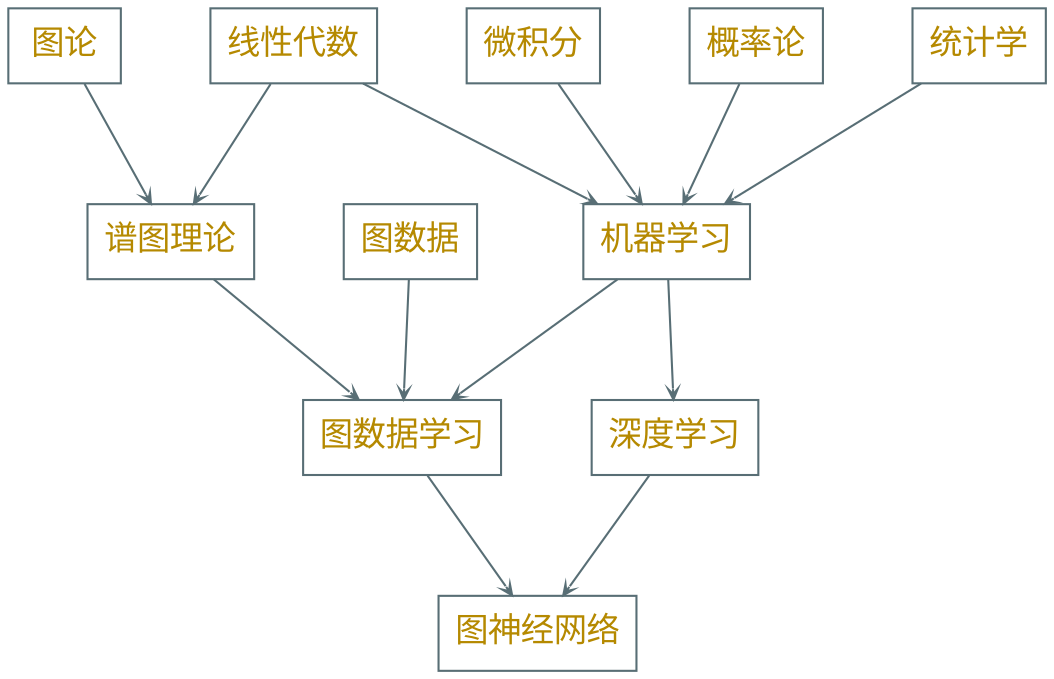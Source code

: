 digraph g {
    graph [nodesep=0.6, ranksep=0.8]
    rankdir=TB
    node [shape=box color="#586e75" fontname="EBG,fzlz" fontcolor="#b58900" fontsize=16]
    edge [arrowhead=vee arrowsize=0.5 color="#586e75" fontname="EBG,fzlz" fontcolor="#268bd2" fontsize=12]
    bgcolor="transparent"

    {线性代数,图论} -> 谱图理论

    {微积分,线性代数,概率论,统计学} -> 机器学习 -> 深度学习

    {机器学习,谱图理论,图数据} -> 图数据学习
    {深度学习,图数据学习} -> 图神经网络
}